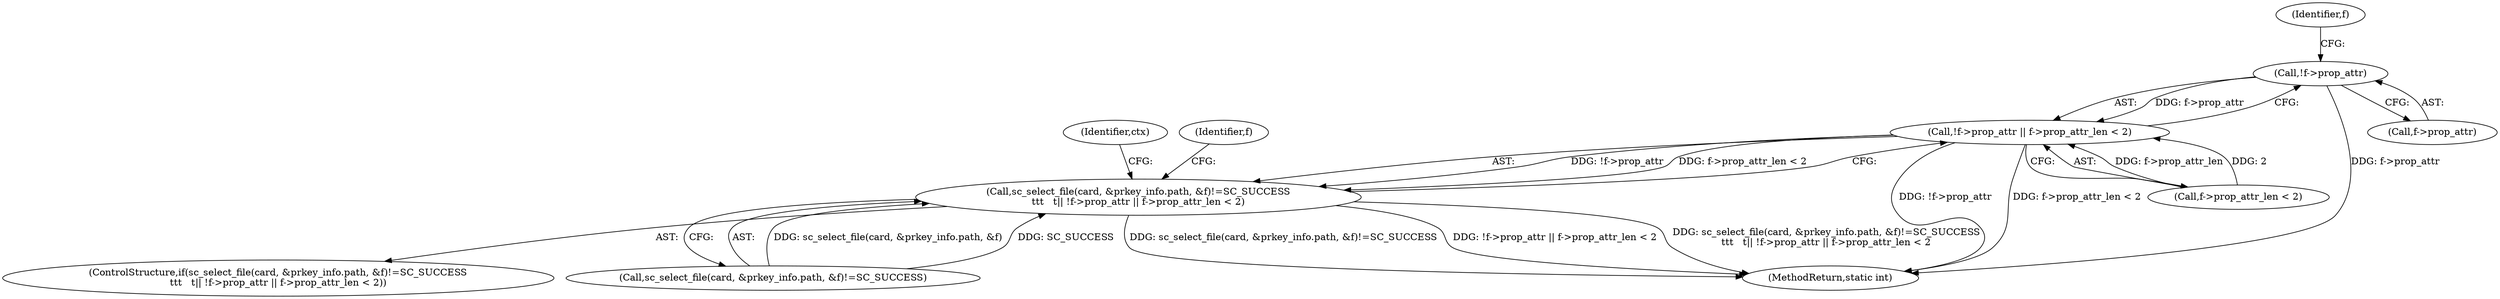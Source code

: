 digraph "0_OpenSC_8fe377e93b4b56060e5bbfb6f3142ceaeca744fa_20@pointer" {
"1000411" [label="(Call,!f->prop_attr)"];
"1000410" [label="(Call,!f->prop_attr || f->prop_attr_len < 2)"];
"1000399" [label="(Call,sc_select_file(card, &prkey_info.path, &f)!=SC_SUCCESS\n\t\t\t   \t|| !f->prop_attr || f->prop_attr_len < 2)"];
"1000399" [label="(Call,sc_select_file(card, &prkey_info.path, &f)!=SC_SUCCESS\n\t\t\t   \t|| !f->prop_attr || f->prop_attr_len < 2)"];
"1000422" [label="(Identifier,ctx)"];
"1000410" [label="(Call,!f->prop_attr || f->prop_attr_len < 2)"];
"1000398" [label="(ControlStructure,if(sc_select_file(card, &prkey_info.path, &f)!=SC_SUCCESS\n\t\t\t   \t|| !f->prop_attr || f->prop_attr_len < 2))"];
"1000400" [label="(Call,sc_select_file(card, &prkey_info.path, &f)!=SC_SUCCESS)"];
"1000512" [label="(MethodReturn,static int)"];
"1000417" [label="(Identifier,f)"];
"1000436" [label="(Identifier,f)"];
"1000415" [label="(Call,f->prop_attr_len < 2)"];
"1000412" [label="(Call,f->prop_attr)"];
"1000411" [label="(Call,!f->prop_attr)"];
"1000411" -> "1000410"  [label="AST: "];
"1000411" -> "1000412"  [label="CFG: "];
"1000412" -> "1000411"  [label="AST: "];
"1000417" -> "1000411"  [label="CFG: "];
"1000410" -> "1000411"  [label="CFG: "];
"1000411" -> "1000512"  [label="DDG: f->prop_attr"];
"1000411" -> "1000410"  [label="DDG: f->prop_attr"];
"1000410" -> "1000399"  [label="AST: "];
"1000410" -> "1000415"  [label="CFG: "];
"1000415" -> "1000410"  [label="AST: "];
"1000399" -> "1000410"  [label="CFG: "];
"1000410" -> "1000512"  [label="DDG: !f->prop_attr"];
"1000410" -> "1000512"  [label="DDG: f->prop_attr_len < 2"];
"1000410" -> "1000399"  [label="DDG: !f->prop_attr"];
"1000410" -> "1000399"  [label="DDG: f->prop_attr_len < 2"];
"1000415" -> "1000410"  [label="DDG: f->prop_attr_len"];
"1000415" -> "1000410"  [label="DDG: 2"];
"1000399" -> "1000398"  [label="AST: "];
"1000399" -> "1000400"  [label="CFG: "];
"1000400" -> "1000399"  [label="AST: "];
"1000422" -> "1000399"  [label="CFG: "];
"1000436" -> "1000399"  [label="CFG: "];
"1000399" -> "1000512"  [label="DDG: sc_select_file(card, &prkey_info.path, &f)!=SC_SUCCESS"];
"1000399" -> "1000512"  [label="DDG: !f->prop_attr || f->prop_attr_len < 2"];
"1000399" -> "1000512"  [label="DDG: sc_select_file(card, &prkey_info.path, &f)!=SC_SUCCESS\n\t\t\t   \t|| !f->prop_attr || f->prop_attr_len < 2"];
"1000400" -> "1000399"  [label="DDG: sc_select_file(card, &prkey_info.path, &f)"];
"1000400" -> "1000399"  [label="DDG: SC_SUCCESS"];
}
